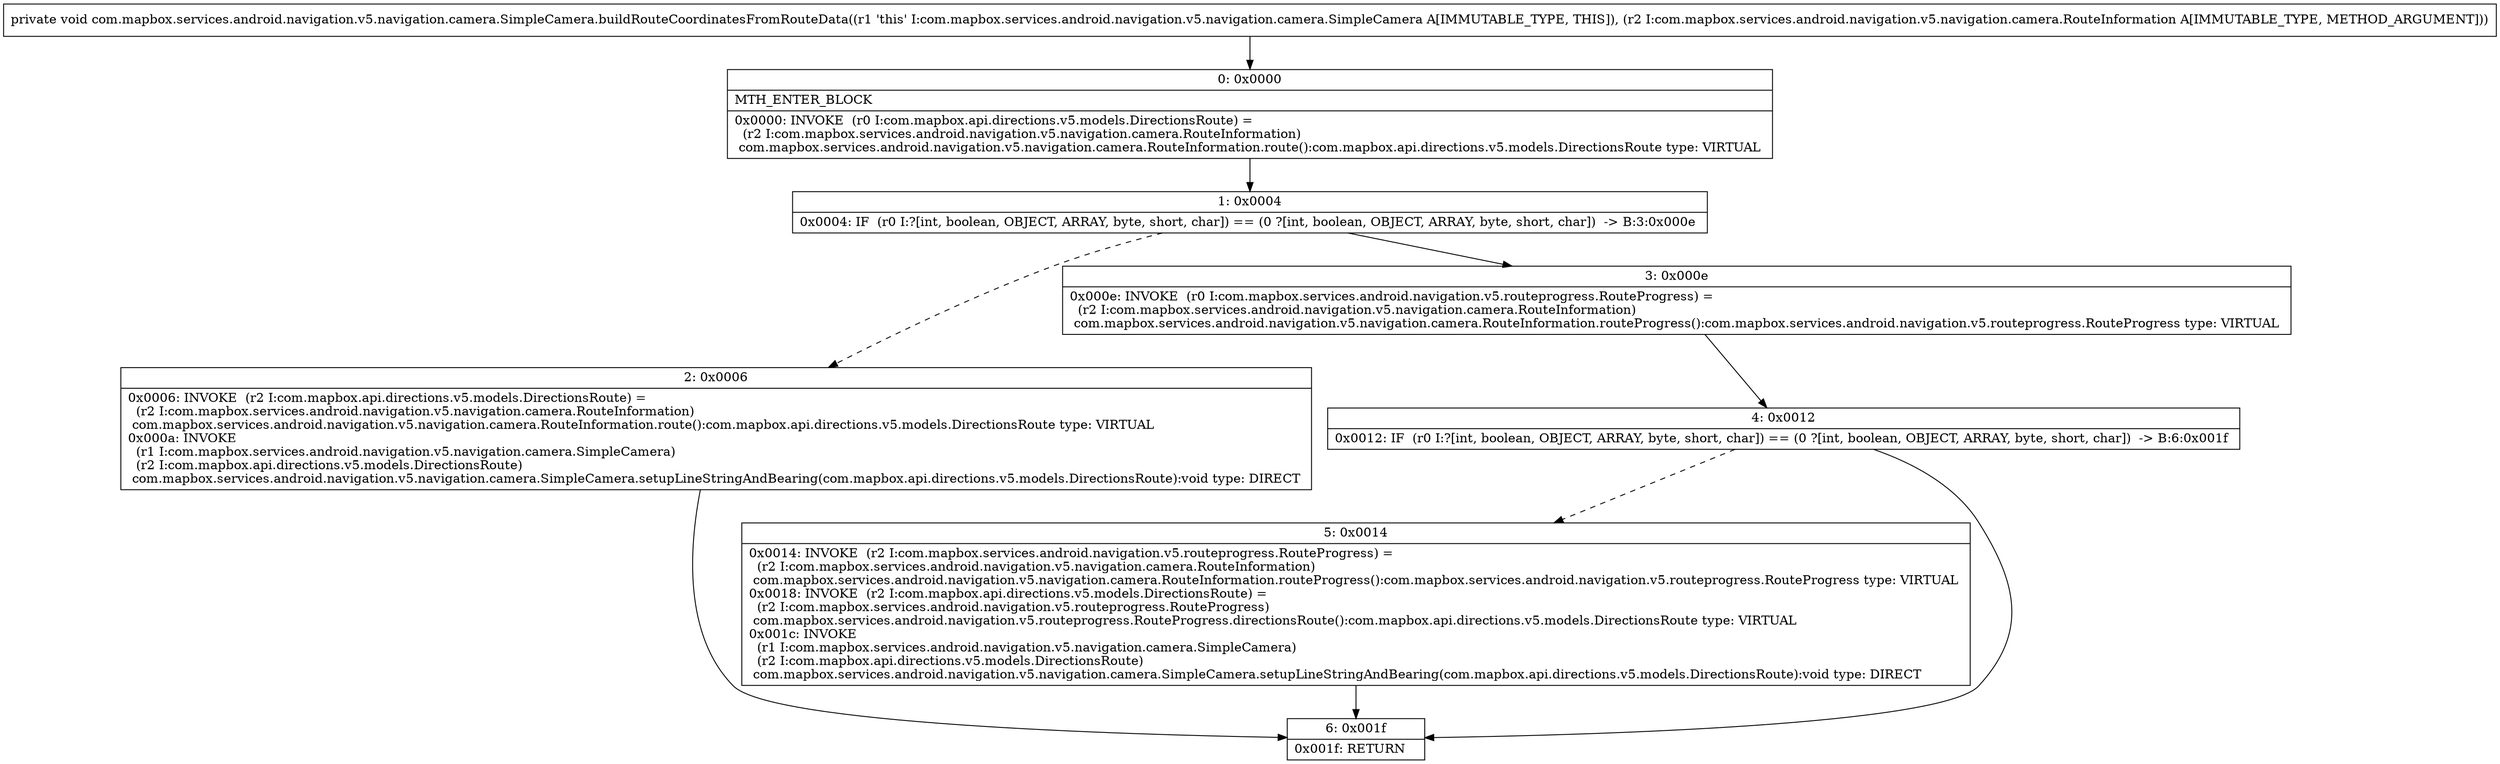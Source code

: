 digraph "CFG forcom.mapbox.services.android.navigation.v5.navigation.camera.SimpleCamera.buildRouteCoordinatesFromRouteData(Lcom\/mapbox\/services\/android\/navigation\/v5\/navigation\/camera\/RouteInformation;)V" {
Node_0 [shape=record,label="{0\:\ 0x0000|MTH_ENTER_BLOCK\l|0x0000: INVOKE  (r0 I:com.mapbox.api.directions.v5.models.DirectionsRoute) = \l  (r2 I:com.mapbox.services.android.navigation.v5.navigation.camera.RouteInformation)\l com.mapbox.services.android.navigation.v5.navigation.camera.RouteInformation.route():com.mapbox.api.directions.v5.models.DirectionsRoute type: VIRTUAL \l}"];
Node_1 [shape=record,label="{1\:\ 0x0004|0x0004: IF  (r0 I:?[int, boolean, OBJECT, ARRAY, byte, short, char]) == (0 ?[int, boolean, OBJECT, ARRAY, byte, short, char])  \-\> B:3:0x000e \l}"];
Node_2 [shape=record,label="{2\:\ 0x0006|0x0006: INVOKE  (r2 I:com.mapbox.api.directions.v5.models.DirectionsRoute) = \l  (r2 I:com.mapbox.services.android.navigation.v5.navigation.camera.RouteInformation)\l com.mapbox.services.android.navigation.v5.navigation.camera.RouteInformation.route():com.mapbox.api.directions.v5.models.DirectionsRoute type: VIRTUAL \l0x000a: INVOKE  \l  (r1 I:com.mapbox.services.android.navigation.v5.navigation.camera.SimpleCamera)\l  (r2 I:com.mapbox.api.directions.v5.models.DirectionsRoute)\l com.mapbox.services.android.navigation.v5.navigation.camera.SimpleCamera.setupLineStringAndBearing(com.mapbox.api.directions.v5.models.DirectionsRoute):void type: DIRECT \l}"];
Node_3 [shape=record,label="{3\:\ 0x000e|0x000e: INVOKE  (r0 I:com.mapbox.services.android.navigation.v5.routeprogress.RouteProgress) = \l  (r2 I:com.mapbox.services.android.navigation.v5.navigation.camera.RouteInformation)\l com.mapbox.services.android.navigation.v5.navigation.camera.RouteInformation.routeProgress():com.mapbox.services.android.navigation.v5.routeprogress.RouteProgress type: VIRTUAL \l}"];
Node_4 [shape=record,label="{4\:\ 0x0012|0x0012: IF  (r0 I:?[int, boolean, OBJECT, ARRAY, byte, short, char]) == (0 ?[int, boolean, OBJECT, ARRAY, byte, short, char])  \-\> B:6:0x001f \l}"];
Node_5 [shape=record,label="{5\:\ 0x0014|0x0014: INVOKE  (r2 I:com.mapbox.services.android.navigation.v5.routeprogress.RouteProgress) = \l  (r2 I:com.mapbox.services.android.navigation.v5.navigation.camera.RouteInformation)\l com.mapbox.services.android.navigation.v5.navigation.camera.RouteInformation.routeProgress():com.mapbox.services.android.navigation.v5.routeprogress.RouteProgress type: VIRTUAL \l0x0018: INVOKE  (r2 I:com.mapbox.api.directions.v5.models.DirectionsRoute) = \l  (r2 I:com.mapbox.services.android.navigation.v5.routeprogress.RouteProgress)\l com.mapbox.services.android.navigation.v5.routeprogress.RouteProgress.directionsRoute():com.mapbox.api.directions.v5.models.DirectionsRoute type: VIRTUAL \l0x001c: INVOKE  \l  (r1 I:com.mapbox.services.android.navigation.v5.navigation.camera.SimpleCamera)\l  (r2 I:com.mapbox.api.directions.v5.models.DirectionsRoute)\l com.mapbox.services.android.navigation.v5.navigation.camera.SimpleCamera.setupLineStringAndBearing(com.mapbox.api.directions.v5.models.DirectionsRoute):void type: DIRECT \l}"];
Node_6 [shape=record,label="{6\:\ 0x001f|0x001f: RETURN   \l}"];
MethodNode[shape=record,label="{private void com.mapbox.services.android.navigation.v5.navigation.camera.SimpleCamera.buildRouteCoordinatesFromRouteData((r1 'this' I:com.mapbox.services.android.navigation.v5.navigation.camera.SimpleCamera A[IMMUTABLE_TYPE, THIS]), (r2 I:com.mapbox.services.android.navigation.v5.navigation.camera.RouteInformation A[IMMUTABLE_TYPE, METHOD_ARGUMENT])) }"];
MethodNode -> Node_0;
Node_0 -> Node_1;
Node_1 -> Node_2[style=dashed];
Node_1 -> Node_3;
Node_2 -> Node_6;
Node_3 -> Node_4;
Node_4 -> Node_5[style=dashed];
Node_4 -> Node_6;
Node_5 -> Node_6;
}

